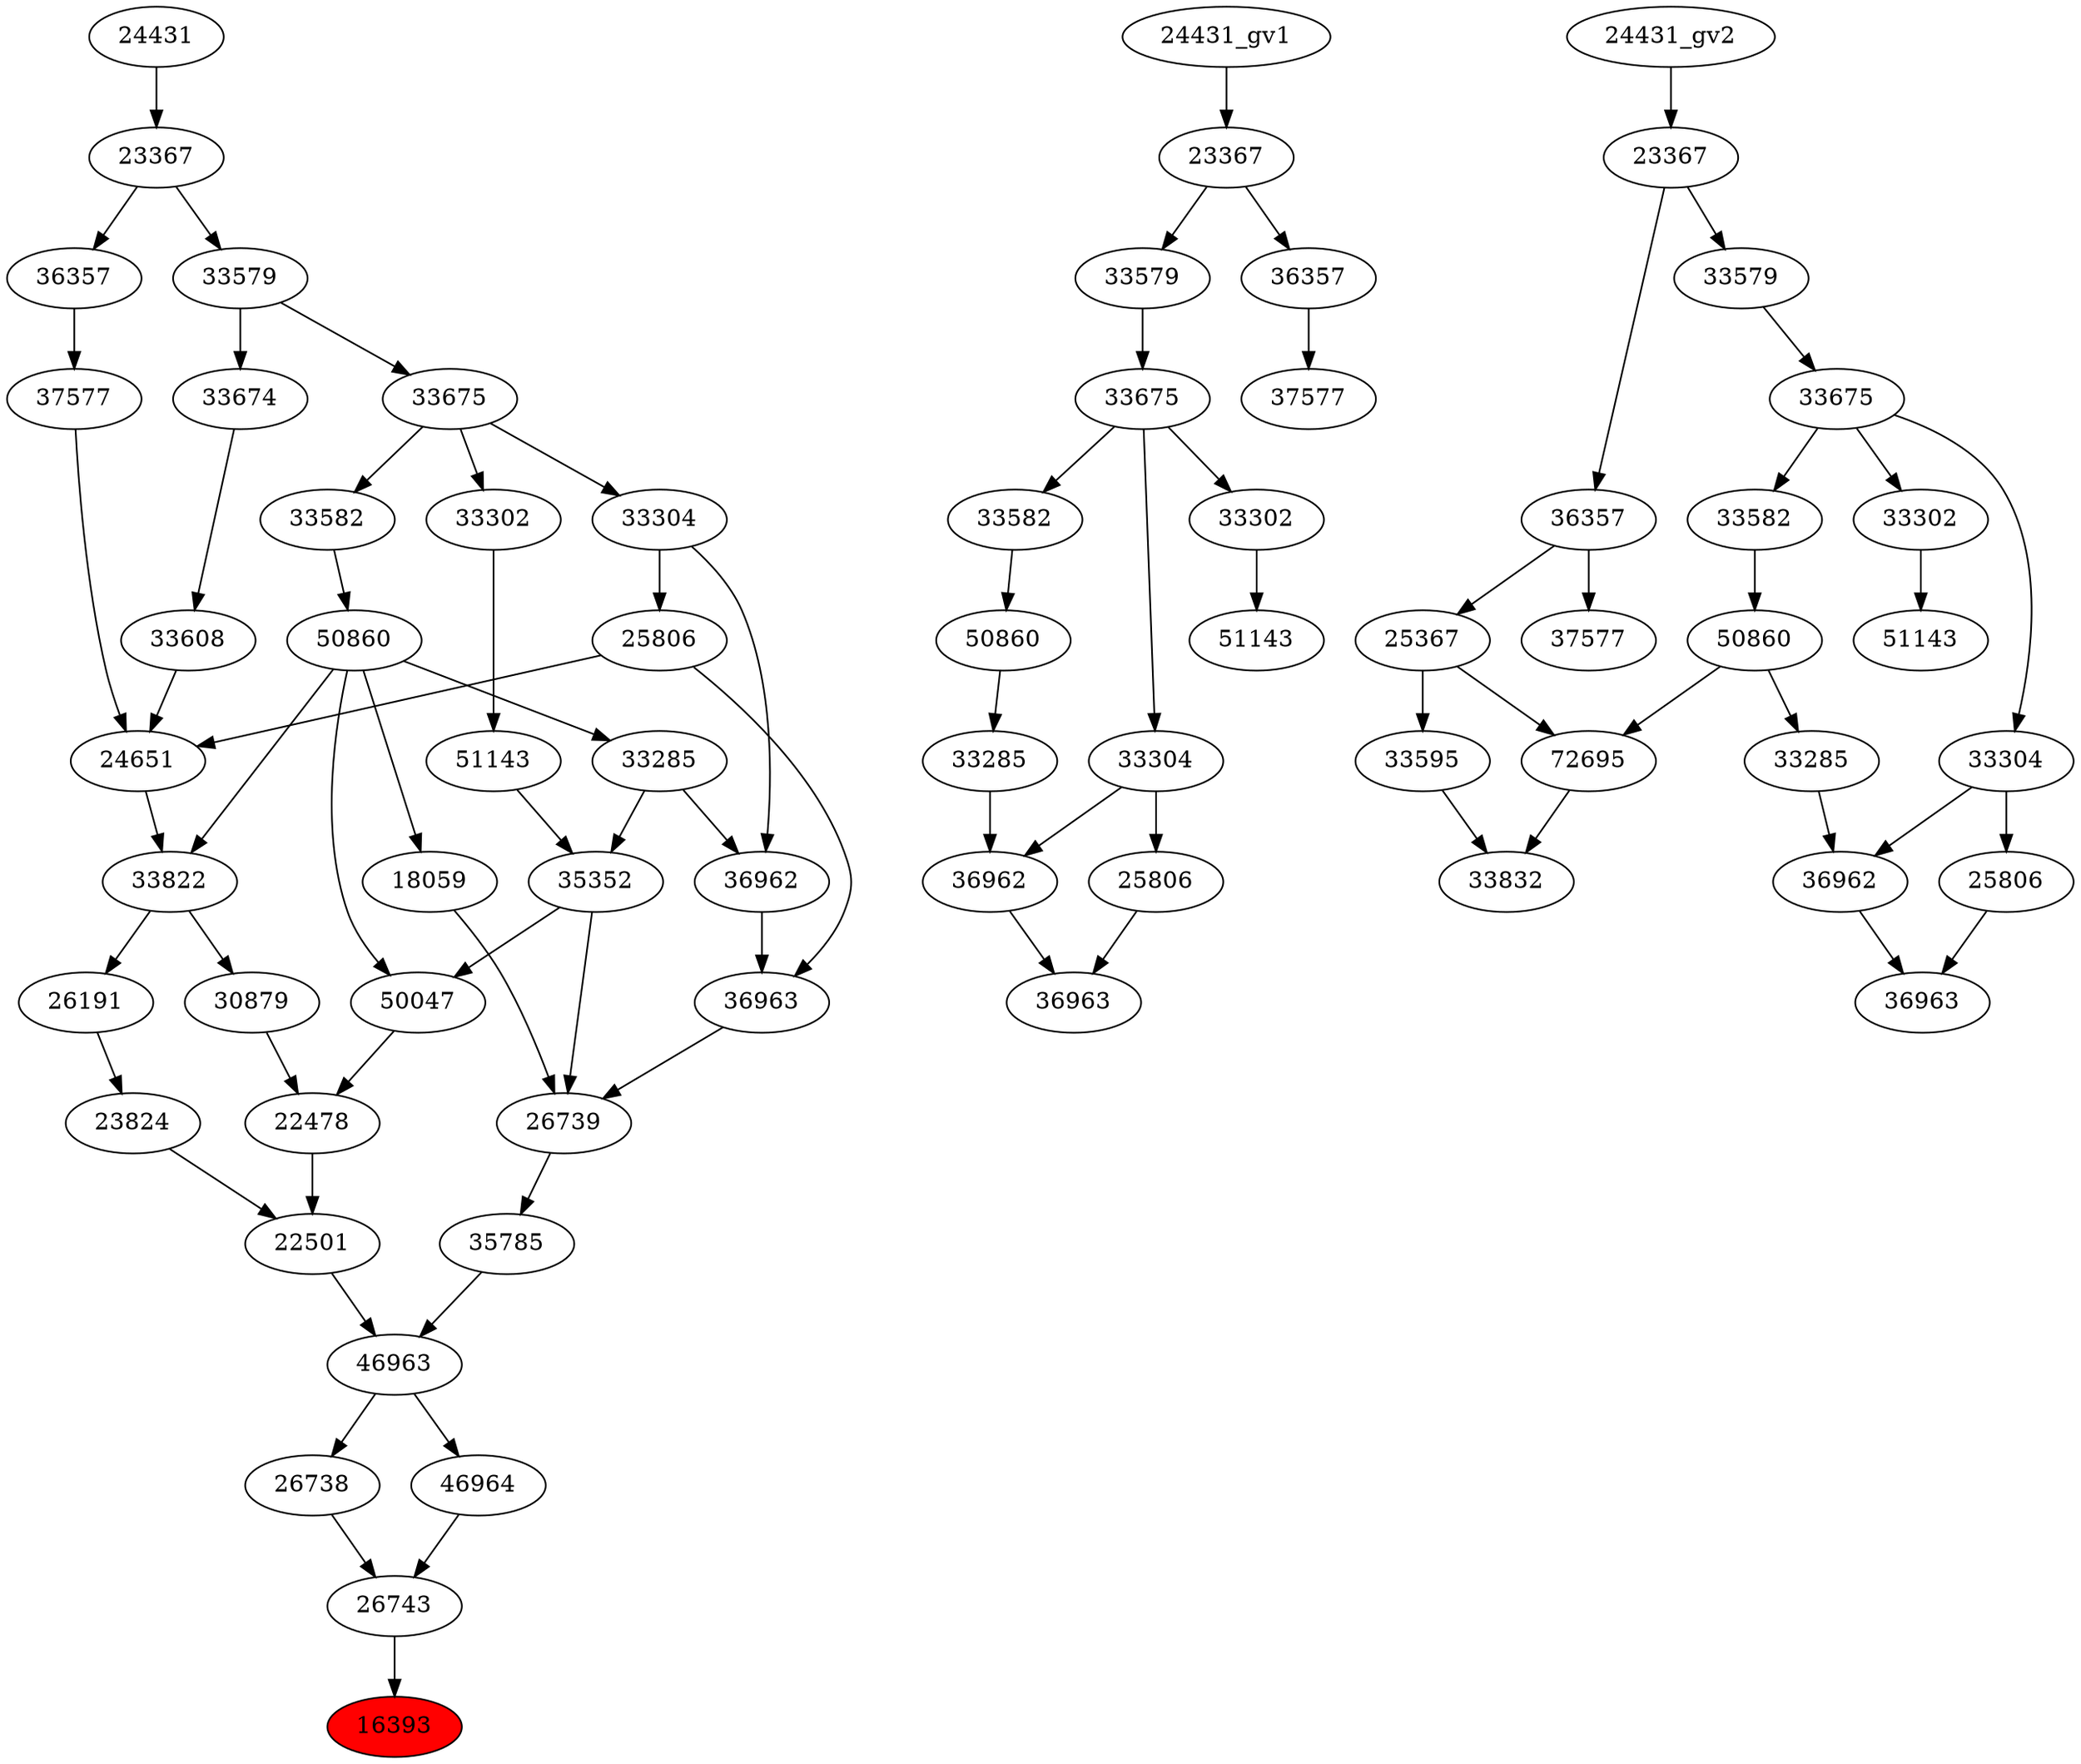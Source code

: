 strict digraph root {
	node [label="\N"];
	{
		node [fillcolor="",
			label="\N",
			style=""
		];
		16393		 [fillcolor=red,
			label=16393,
			style=filled];
		26743		 [label=26743];
		26743 -> 16393;
		26738		 [label=26738];
		26738 -> 26743;
		46964		 [label=46964];
		46964 -> 26743;
		46963		 [label=46963];
		46963 -> 26738;
		46963 -> 46964;
		35785		 [label=35785];
		35785 -> 46963;
		22501		 [label=22501];
		22501 -> 46963;
		26739		 [label=26739];
		26739 -> 35785;
		22478		 [label=22478];
		22478 -> 22501;
		23824		 [label=23824];
		23824 -> 22501;
		18059		 [label=18059];
		18059 -> 26739;
		36963		 [label=36963];
		36963 -> 26739;
		35352		 [label=35352];
		35352 -> 26739;
		50047		 [label=50047];
		35352 -> 50047;
		30879		 [label=30879];
		30879 -> 22478;
		50047 -> 22478;
		26191		 [label=26191];
		26191 -> 23824;
		50860		 [label=50860];
		50860 -> 18059;
		50860 -> 50047;
		33285		 [label=33285];
		50860 -> 33285;
		33822		 [label=33822];
		50860 -> 33822;
		36962		 [label=36962];
		36962 -> 36963;
		25806		 [label=25806];
		25806 -> 36963;
		24651		 [label=24651];
		25806 -> 24651;
		33285 -> 35352;
		33285 -> 36962;
		51143		 [label=51143];
		51143 -> 35352;
		33822 -> 30879;
		33822 -> 26191;
		33582		 [label=33582];
		33582 -> 50860;
		33304		 [label=33304];
		33304 -> 36962;
		33304 -> 25806;
		33302		 [label=33302];
		33302 -> 51143;
		24651 -> 33822;
		33675		 [label=33675];
		33675 -> 33582;
		33675 -> 33304;
		33675 -> 33302;
		33608		 [label=33608];
		33608 -> 24651;
		37577		 [label=37577];
		37577 -> 24651;
		33579		 [label=33579];
		33579 -> 33675;
		33674		 [label=33674];
		33579 -> 33674;
		33674 -> 33608;
		36357		 [label=36357];
		36357 -> 37577;
		23367		 [label=23367];
		23367 -> 33579;
		23367 -> 36357;
		24431		 [label=24431];
		24431 -> 23367;
	}
	{
		node [label="\N"];
		"36963_gv1"		 [label=36963];
		"36962_gv1"		 [label=36962];
		"36962_gv1" -> "36963_gv1";
		"25806_gv1"		 [label=25806];
		"25806_gv1" -> "36963_gv1";
		"50860_gv1"		 [label=50860];
		"33285_gv1"		 [label=33285];
		"50860_gv1" -> "33285_gv1";
		"33582_gv1"		 [label=33582];
		"33582_gv1" -> "50860_gv1";
		"33285_gv1" -> "36962_gv1";
		"33304_gv1"		 [label=33304];
		"33304_gv1" -> "36962_gv1";
		"33304_gv1" -> "25806_gv1";
		"51143_gv1"		 [label=51143];
		"33302_gv1"		 [label=33302];
		"33302_gv1" -> "51143_gv1";
		"33675_gv1"		 [label=33675];
		"33675_gv1" -> "33582_gv1";
		"33675_gv1" -> "33304_gv1";
		"33675_gv1" -> "33302_gv1";
		"33579_gv1"		 [label=33579];
		"33579_gv1" -> "33675_gv1";
		"37577_gv1"		 [label=37577];
		"36357_gv1"		 [label=36357];
		"36357_gv1" -> "37577_gv1";
		"23367_gv1"		 [label=23367];
		"23367_gv1" -> "33579_gv1";
		"23367_gv1" -> "36357_gv1";
		"24431_gv1" -> "23367_gv1";
	}
	{
		node [label="\N"];
		33832		 [label=33832];
		72695		 [label=72695];
		72695 -> 33832;
		33595		 [label=33595];
		33595 -> 33832;
		25367		 [label=25367];
		25367 -> 72695;
		25367 -> 33595;
		"50860_gv2"		 [label=50860];
		"50860_gv2" -> 72695;
		"33285_gv2"		 [label=33285];
		"50860_gv2" -> "33285_gv2";
		"33582_gv2"		 [label=33582];
		"33582_gv2" -> "50860_gv2";
		"36357_gv2"		 [label=36357];
		"36357_gv2" -> 25367;
		"37577_gv2"		 [label=37577];
		"36357_gv2" -> "37577_gv2";
		"36962_gv2"		 [label=36962];
		"33285_gv2" -> "36962_gv2";
		"51143_gv2"		 [label=51143];
		"33302_gv2"		 [label=33302];
		"33302_gv2" -> "51143_gv2";
		"33675_gv2"		 [label=33675];
		"33675_gv2" -> "33582_gv2";
		"33675_gv2" -> "33302_gv2";
		"33304_gv2"		 [label=33304];
		"33675_gv2" -> "33304_gv2";
		"36963_gv2"		 [label=36963];
		"36962_gv2" -> "36963_gv2";
		"25806_gv2"		 [label=25806];
		"25806_gv2" -> "36963_gv2";
		"23367_gv2"		 [label=23367];
		"23367_gv2" -> "36357_gv2";
		"33579_gv2"		 [label=33579];
		"23367_gv2" -> "33579_gv2";
		"33579_gv2" -> "33675_gv2";
		"33304_gv2" -> "36962_gv2";
		"33304_gv2" -> "25806_gv2";
		"24431_gv2" -> "23367_gv2";
	}
}
